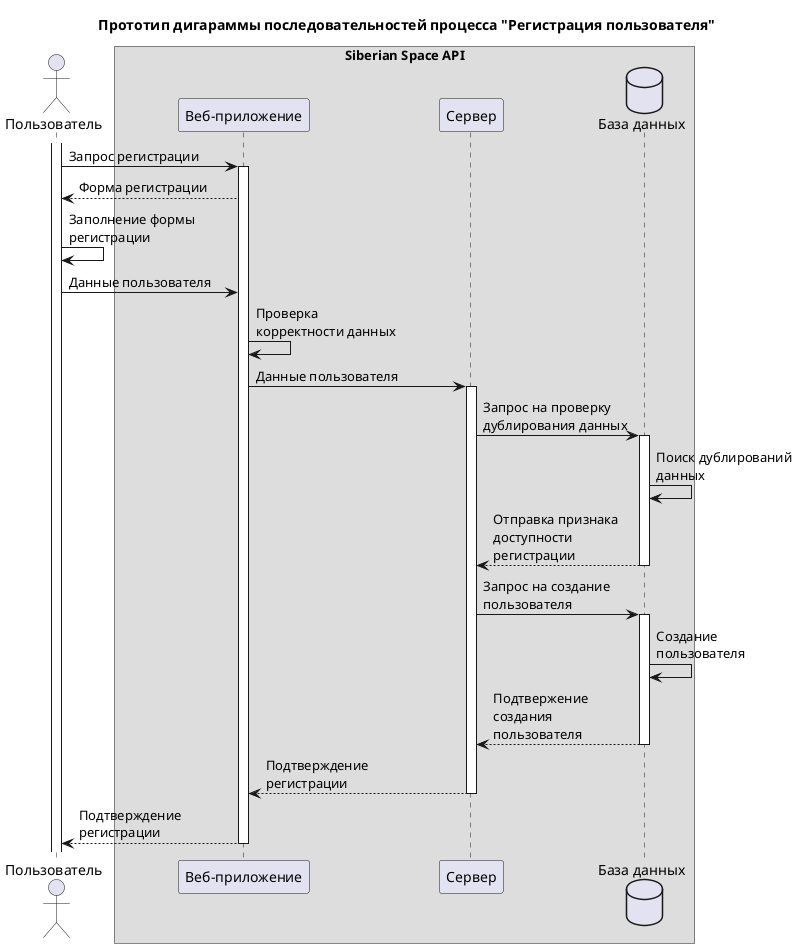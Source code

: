 @startuml Запись на приём к врачу Пользователь-Федерация-ЕРСЗ

skinparam MaxMessageSize 150
skinparam ParticipantPadding 60


Title Прототип дигараммы последовательностей процесса "Регистрация пользователя"

actor "Пользователь" as user
box Siberian Space API
participant "Веб-приложение" as web
participant "Сервер" as server
Database "База данных" as database
end box

activate user


'==Идентификация и определение прикрепления==
user->web++:Запрос регистрации
user<--web:Форма регистрации
    user->user:Заполнение формы регистрации
user->web:Данные пользователя
    web->web:Проверка корректности данных
    web->server++:Данные пользователя
        server->database++:Запрос на проверку дублирования данных
            database->database: Поиск дублирований данных
        server<--database--:Отправка признака доступности регистрации
        server->database++:Запрос на создание пользователя
            database->database:Создание пользователя
        server<--database--:Подтвержение создания пользователя
    web<--server--:Подтверждение регистрации
user<--web--:Подтверждение регистрации



@enduml